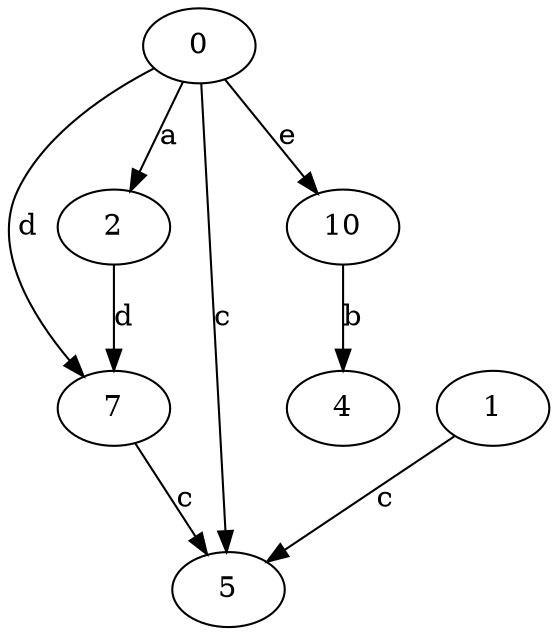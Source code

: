 strict digraph  {
0;
1;
2;
4;
5;
7;
10;
0 -> 2  [label=a];
0 -> 5  [label=c];
0 -> 7  [label=d];
0 -> 10  [label=e];
1 -> 5  [label=c];
2 -> 7  [label=d];
7 -> 5  [label=c];
10 -> 4  [label=b];
}
